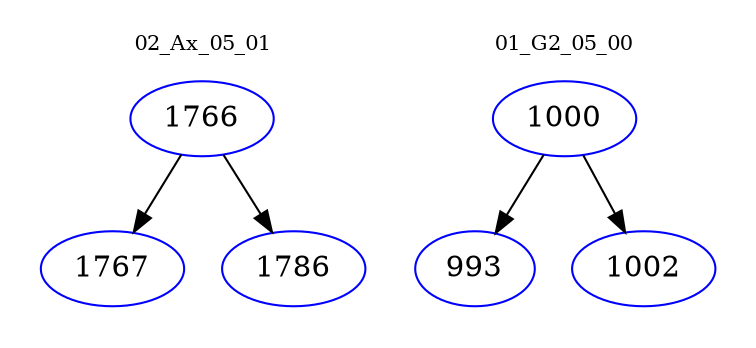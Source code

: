 digraph{
subgraph cluster_0 {
color = white
label = "02_Ax_05_01";
fontsize=10;
T0_1766 [label="1766", color="blue"]
T0_1766 -> T0_1767 [color="black"]
T0_1767 [label="1767", color="blue"]
T0_1766 -> T0_1786 [color="black"]
T0_1786 [label="1786", color="blue"]
}
subgraph cluster_1 {
color = white
label = "01_G2_05_00";
fontsize=10;
T1_1000 [label="1000", color="blue"]
T1_1000 -> T1_993 [color="black"]
T1_993 [label="993", color="blue"]
T1_1000 -> T1_1002 [color="black"]
T1_1002 [label="1002", color="blue"]
}
}
